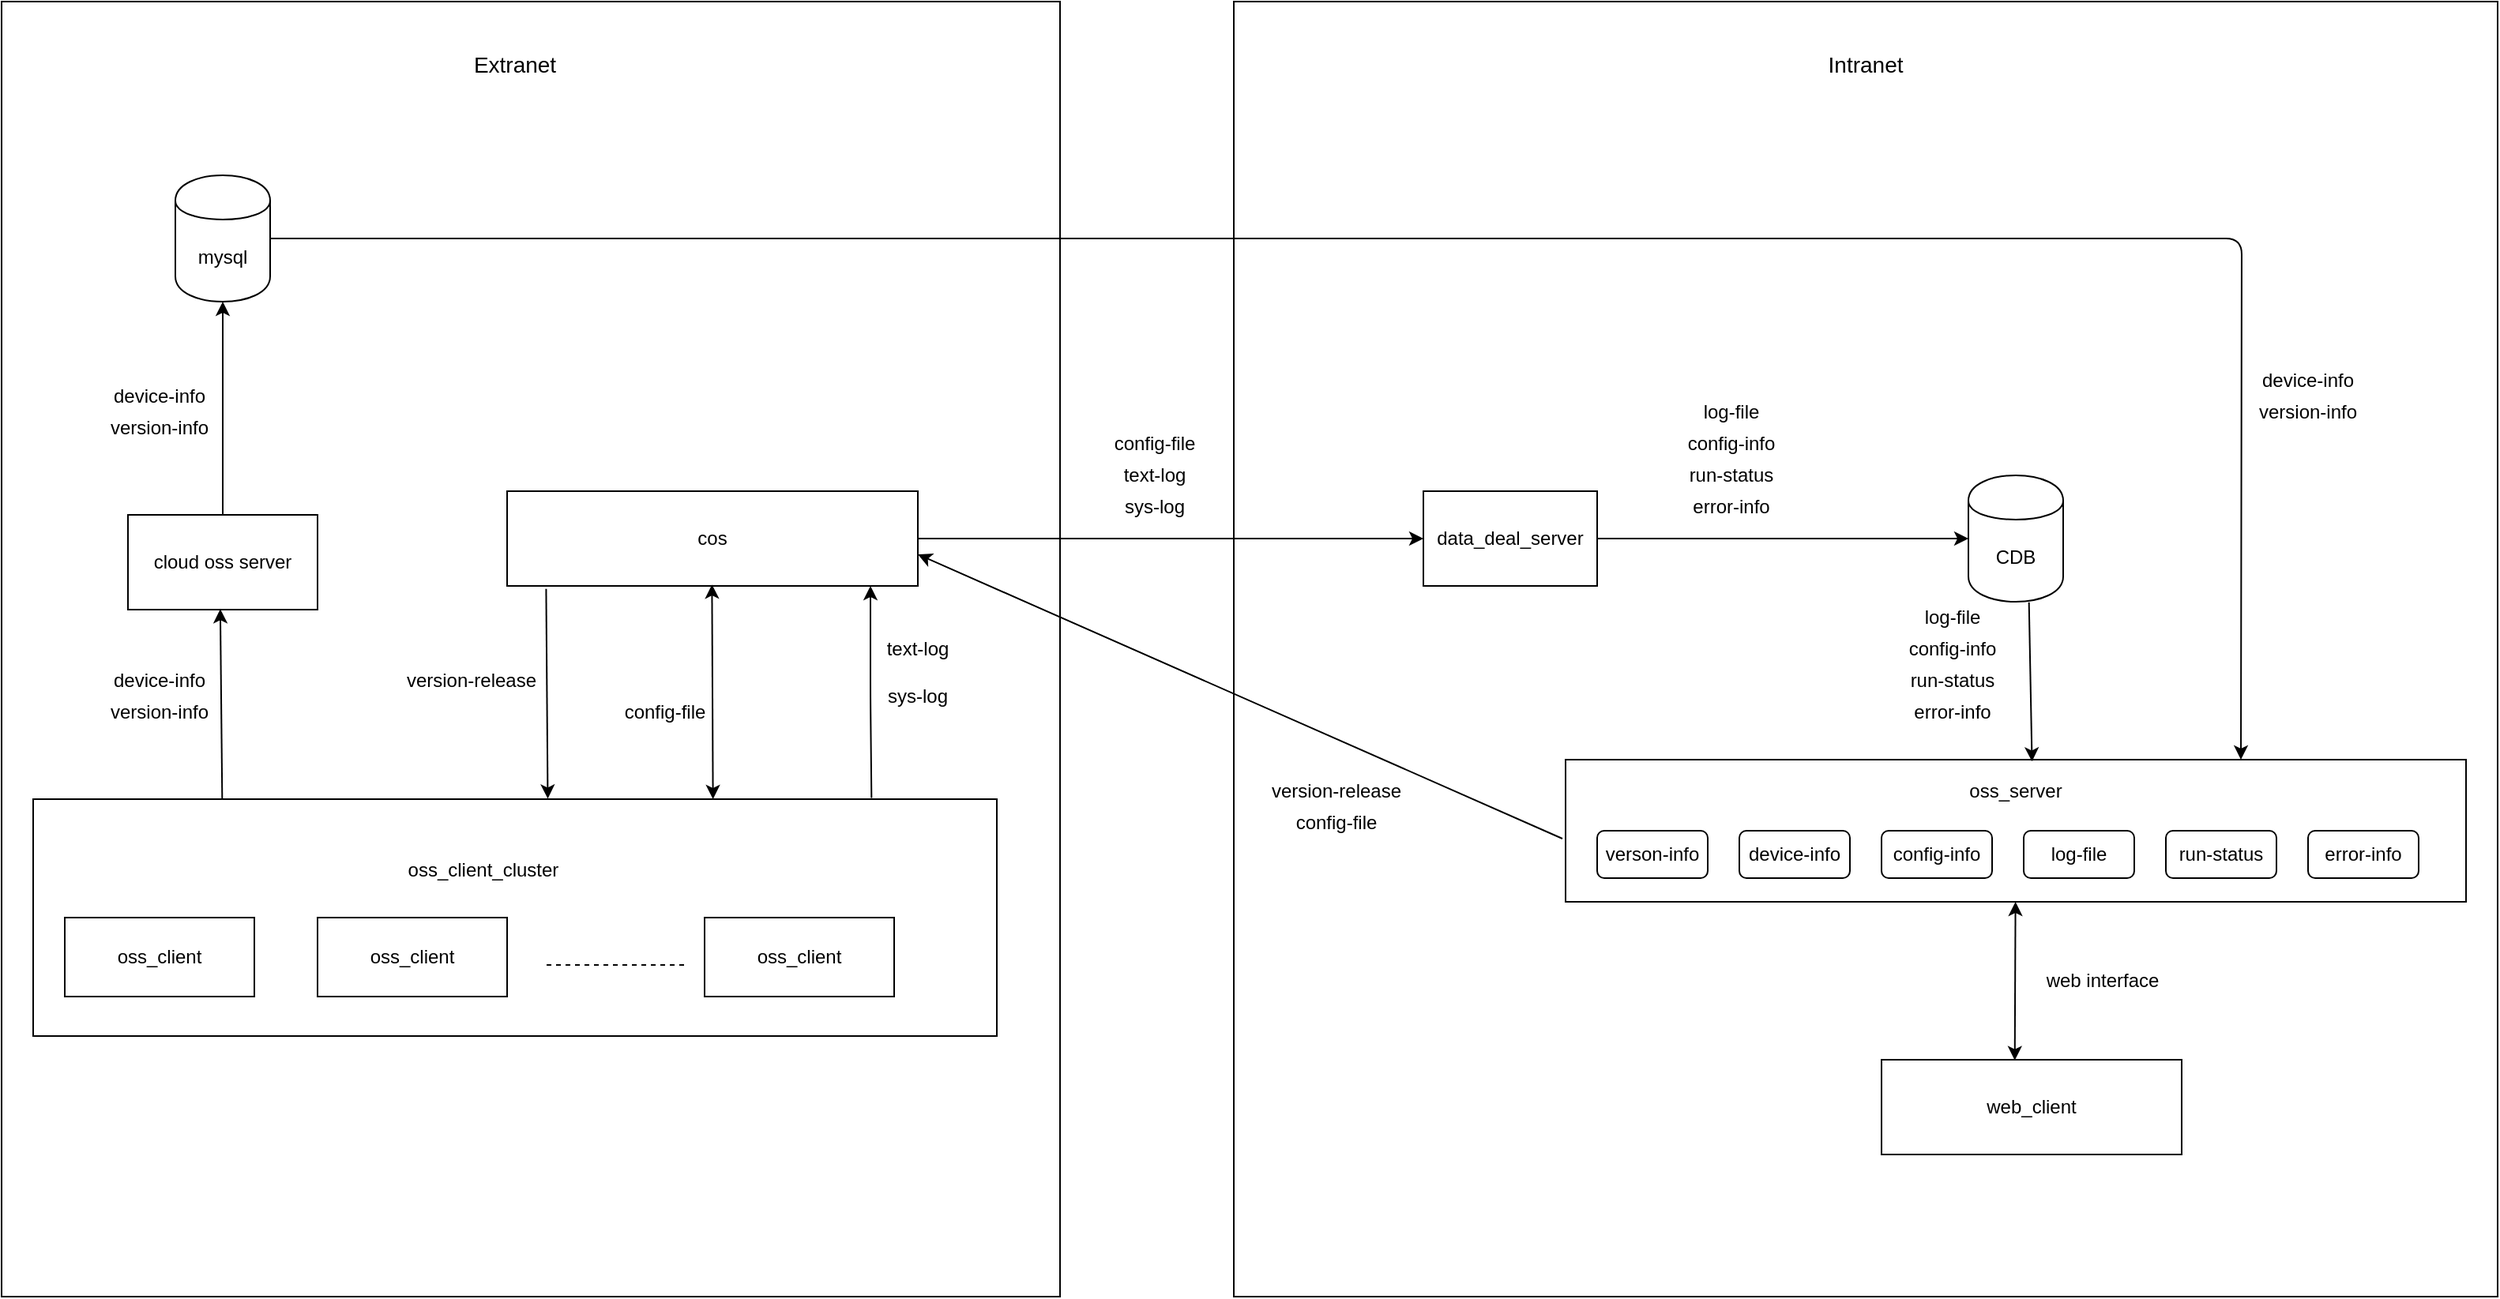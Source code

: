 <mxfile version="12.9.13" type="github">
  <diagram name="Page-1" id="b5b7bab2-c9e2-2cf4-8b2a-24fd1a2a6d21">
    <mxGraphModel dx="1425" dy="1239" grid="1" gridSize="10" guides="1" tooltips="1" connect="1" arrows="1" fold="1" page="1" pageScale="1" pageWidth="827" pageHeight="1169" background="#ffffff" math="0" shadow="0">
      <root>
        <mxCell id="0" />
        <mxCell id="1" parent="0" />
        <mxCell id="2EnLh_xssAPyPzixqsfc-40" value="" style="rounded=0;whiteSpace=wrap;html=1;strokeColor=#000000;" vertex="1" parent="1">
          <mxGeometry x="880" y="370" width="670" height="820" as="geometry" />
        </mxCell>
        <mxCell id="2EnLh_xssAPyPzixqsfc-41" value="cos" style="rounded=0;whiteSpace=wrap;html=1;" vertex="1" parent="1">
          <mxGeometry x="1200" y="680" width="260" height="60" as="geometry" />
        </mxCell>
        <mxCell id="2EnLh_xssAPyPzixqsfc-42" value="cloud oss server" style="rounded=0;whiteSpace=wrap;html=1;" vertex="1" parent="1">
          <mxGeometry x="960" y="695" width="120" height="60" as="geometry" />
        </mxCell>
        <mxCell id="2EnLh_xssAPyPzixqsfc-43" value="mysql" style="shape=cylinder;whiteSpace=wrap;html=1;boundedLbl=1;backgroundOutline=1;" vertex="1" parent="1">
          <mxGeometry x="990" y="480" width="60" height="80" as="geometry" />
        </mxCell>
        <mxCell id="2EnLh_xssAPyPzixqsfc-44" value="" style="rounded=0;whiteSpace=wrap;html=1;strokeColor=#000000;" vertex="1" parent="1">
          <mxGeometry x="900" y="875" width="610" height="150" as="geometry" />
        </mxCell>
        <mxCell id="2EnLh_xssAPyPzixqsfc-47" value="" style="endArrow=none;dashed=1;html=1;" edge="1" parent="1">
          <mxGeometry width="50" height="50" relative="1" as="geometry">
            <mxPoint x="1225" y="980.0" as="sourcePoint" />
            <mxPoint x="1315" y="980.0" as="targetPoint" />
          </mxGeometry>
        </mxCell>
        <mxCell id="2EnLh_xssAPyPzixqsfc-55" value="oss_client_cluster" style="text;html=1;strokeColor=none;fillColor=none;align=center;verticalAlign=middle;whiteSpace=wrap;rounded=0;" vertex="1" parent="1">
          <mxGeometry x="1130" y="910" width="110" height="20" as="geometry" />
        </mxCell>
        <mxCell id="2EnLh_xssAPyPzixqsfc-60" value="&lt;span style=&quot;font-family: &amp;#34;microsoft yahei&amp;#34; , &amp;#34;arial&amp;#34; , &amp;#34;helvetica&amp;#34; , sans-serif ; font-size: 14px ; text-align: left&quot;&gt;Extranet&lt;/span&gt;" style="text;html=1;strokeColor=none;fillColor=none;align=center;verticalAlign=middle;whiteSpace=wrap;rounded=0;" vertex="1" parent="1">
          <mxGeometry x="1185" y="400" width="40" height="20" as="geometry" />
        </mxCell>
        <mxCell id="2EnLh_xssAPyPzixqsfc-69" value="" style="rounded=0;whiteSpace=wrap;html=1;strokeColor=#000000;" vertex="1" parent="1">
          <mxGeometry x="1660" y="370" width="800" height="820" as="geometry" />
        </mxCell>
        <mxCell id="2EnLh_xssAPyPzixqsfc-70" value="&lt;span style=&quot;font-family: &amp;#34;microsoft yahei&amp;#34; , &amp;#34;arial&amp;#34; , &amp;#34;helvetica&amp;#34; , sans-serif ; font-size: 14px ; text-align: left&quot;&gt;Intranet&lt;/span&gt;" style="text;html=1;strokeColor=none;fillColor=none;align=center;verticalAlign=middle;whiteSpace=wrap;rounded=0;" vertex="1" parent="1">
          <mxGeometry x="2040" y="400" width="40" height="20" as="geometry" />
        </mxCell>
        <mxCell id="2EnLh_xssAPyPzixqsfc-72" style="edgeStyle=orthogonalEdgeStyle;rounded=0;orthogonalLoop=1;jettySize=auto;html=1;exitX=0.5;exitY=1;exitDx=0;exitDy=0;strokeColor=#000000;" edge="1" parent="1">
          <mxGeometry relative="1" as="geometry">
            <mxPoint x="1465" y="785" as="sourcePoint" />
            <mxPoint x="1465" y="785" as="targetPoint" />
          </mxGeometry>
        </mxCell>
        <mxCell id="2EnLh_xssAPyPzixqsfc-78" value="data_deal_server" style="rounded=0;whiteSpace=wrap;html=1;strokeColor=#000000;" vertex="1" parent="1">
          <mxGeometry x="1780" y="680" width="110" height="60" as="geometry" />
        </mxCell>
        <mxCell id="2EnLh_xssAPyPzixqsfc-79" value="" style="endArrow=classic;html=1;strokeColor=#000000;exitX=1;exitY=0.5;exitDx=0;exitDy=0;" edge="1" parent="1" source="2EnLh_xssAPyPzixqsfc-41" target="2EnLh_xssAPyPzixqsfc-78">
          <mxGeometry width="50" height="50" relative="1" as="geometry">
            <mxPoint x="1690" y="800" as="sourcePoint" />
            <mxPoint x="1740" y="750" as="targetPoint" />
          </mxGeometry>
        </mxCell>
        <mxCell id="2EnLh_xssAPyPzixqsfc-81" value="CDB" style="shape=cylinder;whiteSpace=wrap;html=1;boundedLbl=1;backgroundOutline=1;strokeColor=#000000;" vertex="1" parent="1">
          <mxGeometry x="2125" y="670" width="60" height="80" as="geometry" />
        </mxCell>
        <mxCell id="2EnLh_xssAPyPzixqsfc-82" value="" style="rounded=0;whiteSpace=wrap;html=1;strokeColor=#000000;" vertex="1" parent="1">
          <mxGeometry x="1870" y="850" width="570" height="90" as="geometry" />
        </mxCell>
        <mxCell id="2EnLh_xssAPyPzixqsfc-84" value="verson-info" style="rounded=1;whiteSpace=wrap;html=1;strokeColor=#000000;" vertex="1" parent="1">
          <mxGeometry x="1890" y="895" width="70" height="30" as="geometry" />
        </mxCell>
        <mxCell id="2EnLh_xssAPyPzixqsfc-90" value="device-info" style="rounded=1;whiteSpace=wrap;html=1;strokeColor=#000000;" vertex="1" parent="1">
          <mxGeometry x="1980" y="895" width="70" height="30" as="geometry" />
        </mxCell>
        <mxCell id="2EnLh_xssAPyPzixqsfc-91" value="config-info" style="rounded=1;whiteSpace=wrap;html=1;strokeColor=#000000;" vertex="1" parent="1">
          <mxGeometry x="2070" y="895" width="70" height="30" as="geometry" />
        </mxCell>
        <mxCell id="2EnLh_xssAPyPzixqsfc-92" value="log-file" style="rounded=1;whiteSpace=wrap;html=1;strokeColor=#000000;" vertex="1" parent="1">
          <mxGeometry x="2160" y="895" width="70" height="30" as="geometry" />
        </mxCell>
        <mxCell id="2EnLh_xssAPyPzixqsfc-93" value="run-status" style="rounded=1;whiteSpace=wrap;html=1;strokeColor=#000000;" vertex="1" parent="1">
          <mxGeometry x="2250" y="895" width="70" height="30" as="geometry" />
        </mxCell>
        <mxCell id="2EnLh_xssAPyPzixqsfc-94" value="error-info" style="rounded=1;whiteSpace=wrap;html=1;strokeColor=#000000;" vertex="1" parent="1">
          <mxGeometry x="2340" y="895" width="70" height="30" as="geometry" />
        </mxCell>
        <mxCell id="2EnLh_xssAPyPzixqsfc-112" value="web_client" style="rounded=0;whiteSpace=wrap;html=1;strokeColor=#000000;" vertex="1" parent="1">
          <mxGeometry x="2070" y="1040" width="190" height="60" as="geometry" />
        </mxCell>
        <mxCell id="2EnLh_xssAPyPzixqsfc-114" value="" style="endArrow=classic;startArrow=classic;html=1;strokeColor=#000000;exitX=0.444;exitY=0.006;exitDx=0;exitDy=0;exitPerimeter=0;" edge="1" parent="1" source="2EnLh_xssAPyPzixqsfc-112" target="2EnLh_xssAPyPzixqsfc-82">
          <mxGeometry width="50" height="50" relative="1" as="geometry">
            <mxPoint x="2156.2" y="1041.26" as="sourcePoint" />
            <mxPoint x="2153.8" y="965" as="targetPoint" />
          </mxGeometry>
        </mxCell>
        <mxCell id="2EnLh_xssAPyPzixqsfc-115" value="web interface" style="text;html=1;strokeColor=none;fillColor=none;align=center;verticalAlign=middle;whiteSpace=wrap;rounded=0;" vertex="1" parent="1">
          <mxGeometry x="2160" y="980" width="100" height="20" as="geometry" />
        </mxCell>
        <mxCell id="2EnLh_xssAPyPzixqsfc-116" value="" style="endArrow=classic;html=1;strokeColor=#000000;exitX=1;exitY=0.5;exitDx=0;exitDy=0;" edge="1" parent="1" source="2EnLh_xssAPyPzixqsfc-78" target="2EnLh_xssAPyPzixqsfc-81">
          <mxGeometry width="50" height="50" relative="1" as="geometry">
            <mxPoint x="1670" y="890" as="sourcePoint" />
            <mxPoint x="1720" y="840" as="targetPoint" />
          </mxGeometry>
        </mxCell>
        <mxCell id="2EnLh_xssAPyPzixqsfc-144" value="oss_server" style="text;html=1;strokeColor=none;fillColor=none;align=center;verticalAlign=middle;whiteSpace=wrap;rounded=0;" vertex="1" parent="1">
          <mxGeometry x="2135" y="860" width="40" height="20" as="geometry" />
        </mxCell>
        <mxCell id="2EnLh_xssAPyPzixqsfc-147" value="" style="endArrow=classic;html=1;strokeColor=#000000;entryX=1;entryY=0.667;entryDx=0;entryDy=0;entryPerimeter=0;" edge="1" parent="1" target="2EnLh_xssAPyPzixqsfc-41">
          <mxGeometry width="50" height="50" relative="1" as="geometry">
            <mxPoint x="1868" y="900" as="sourcePoint" />
            <mxPoint x="1804.93" y="860.3" as="targetPoint" />
          </mxGeometry>
        </mxCell>
        <mxCell id="2EnLh_xssAPyPzixqsfc-151" value="" style="endArrow=classic;html=1;strokeColor=#000000;exitX=0.639;exitY=1.005;exitDx=0;exitDy=0;exitPerimeter=0;entryX=0.518;entryY=0.013;entryDx=0;entryDy=0;entryPerimeter=0;" edge="1" parent="1" source="2EnLh_xssAPyPzixqsfc-81" target="2EnLh_xssAPyPzixqsfc-82">
          <mxGeometry width="50" height="50" relative="1" as="geometry">
            <mxPoint x="1970" y="730" as="sourcePoint" />
            <mxPoint x="2020" y="680" as="targetPoint" />
          </mxGeometry>
        </mxCell>
        <mxCell id="2EnLh_xssAPyPzixqsfc-156" value="" style="endArrow=classic;html=1;strokeColor=#000000;entryX=0.487;entryY=0.994;entryDx=0;entryDy=0;entryPerimeter=0;" edge="1" parent="1" target="2EnLh_xssAPyPzixqsfc-42">
          <mxGeometry width="50" height="50" relative="1" as="geometry">
            <mxPoint x="1019.66" y="875.0" as="sourcePoint" />
            <mxPoint x="1019.66" y="787" as="targetPoint" />
          </mxGeometry>
        </mxCell>
        <mxCell id="2EnLh_xssAPyPzixqsfc-157" value="oss_client" style="rounded=0;whiteSpace=wrap;html=1;strokeColor=#000000;" vertex="1" parent="1">
          <mxGeometry x="920" y="950" width="120" height="50" as="geometry" />
        </mxCell>
        <mxCell id="2EnLh_xssAPyPzixqsfc-158" value="oss_client" style="rounded=0;whiteSpace=wrap;html=1;strokeColor=#000000;" vertex="1" parent="1">
          <mxGeometry x="1080" y="950" width="120" height="50" as="geometry" />
        </mxCell>
        <mxCell id="2EnLh_xssAPyPzixqsfc-159" value="oss_client" style="rounded=0;whiteSpace=wrap;html=1;strokeColor=#000000;" vertex="1" parent="1">
          <mxGeometry x="1325" y="950" width="120" height="50" as="geometry" />
        </mxCell>
        <mxCell id="2EnLh_xssAPyPzixqsfc-160" value="device-info" style="text;html=1;strokeColor=none;fillColor=none;align=center;verticalAlign=middle;whiteSpace=wrap;rounded=0;" vertex="1" parent="1">
          <mxGeometry x="940" y="790" width="80" height="20" as="geometry" />
        </mxCell>
        <mxCell id="2EnLh_xssAPyPzixqsfc-161" value="version-info" style="text;html=1;strokeColor=none;fillColor=none;align=center;verticalAlign=middle;whiteSpace=wrap;rounded=0;" vertex="1" parent="1">
          <mxGeometry x="940" y="810" width="80" height="20" as="geometry" />
        </mxCell>
        <mxCell id="2EnLh_xssAPyPzixqsfc-162" value="config-file" style="text;html=1;strokeColor=none;fillColor=none;align=center;verticalAlign=middle;whiteSpace=wrap;rounded=0;" vertex="1" parent="1">
          <mxGeometry x="1260" y="810" width="80" height="20" as="geometry" />
        </mxCell>
        <mxCell id="2EnLh_xssAPyPzixqsfc-163" value="text-log" style="text;html=1;strokeColor=none;fillColor=none;align=center;verticalAlign=middle;whiteSpace=wrap;rounded=0;" vertex="1" parent="1">
          <mxGeometry x="1420" y="765" width="80" height="30" as="geometry" />
        </mxCell>
        <mxCell id="2EnLh_xssAPyPzixqsfc-164" value="sys-log" style="text;html=1;strokeColor=none;fillColor=none;align=center;verticalAlign=middle;whiteSpace=wrap;rounded=0;" vertex="1" parent="1">
          <mxGeometry x="1420" y="800" width="80" height="20" as="geometry" />
        </mxCell>
        <mxCell id="2EnLh_xssAPyPzixqsfc-165" value="version-release" style="text;html=1;strokeColor=none;fillColor=none;align=center;verticalAlign=middle;whiteSpace=wrap;rounded=0;" vertex="1" parent="1">
          <mxGeometry x="1130" y="785" width="95" height="30" as="geometry" />
        </mxCell>
        <mxCell id="2EnLh_xssAPyPzixqsfc-167" value="" style="endArrow=classic;html=1;strokeColor=#000000;exitX=0.095;exitY=1.032;exitDx=0;exitDy=0;exitPerimeter=0;entryX=0.534;entryY=-0.002;entryDx=0;entryDy=0;entryPerimeter=0;" edge="1" parent="1" source="2EnLh_xssAPyPzixqsfc-41" target="2EnLh_xssAPyPzixqsfc-44">
          <mxGeometry width="50" height="50" relative="1" as="geometry">
            <mxPoint x="1390" y="670" as="sourcePoint" />
            <mxPoint x="1195" y="755" as="targetPoint" />
          </mxGeometry>
        </mxCell>
        <mxCell id="2EnLh_xssAPyPzixqsfc-174" value="" style="endArrow=classic;startArrow=classic;html=1;strokeColor=#000000;exitX=0.624;exitY=0.006;exitDx=0;exitDy=0;exitPerimeter=0;" edge="1" parent="1">
          <mxGeometry width="50" height="50" relative="1" as="geometry">
            <mxPoint x="1330.32" y="875" as="sourcePoint" />
            <mxPoint x="1329.681" y="739.1" as="targetPoint" />
          </mxGeometry>
        </mxCell>
        <mxCell id="2EnLh_xssAPyPzixqsfc-176" value="" style="endArrow=classic;html=1;strokeColor=#000000;exitX=0.706;exitY=-0.005;exitDx=0;exitDy=0;entryX=0.5;entryY=1;entryDx=0;entryDy=0;exitPerimeter=0;" edge="1" parent="1">
          <mxGeometry width="50" height="50" relative="1" as="geometry">
            <mxPoint x="1430.66" y="874.25" as="sourcePoint" />
            <mxPoint x="1430.0" y="740" as="targetPoint" />
            <Array as="points">
              <mxPoint x="1430.0" y="810" />
            </Array>
          </mxGeometry>
        </mxCell>
        <mxCell id="2EnLh_xssAPyPzixqsfc-177" value="text-log" style="text;html=1;strokeColor=none;fillColor=none;align=center;verticalAlign=middle;whiteSpace=wrap;rounded=0;" vertex="1" parent="1">
          <mxGeometry x="1570" y="655" width="80" height="30" as="geometry" />
        </mxCell>
        <mxCell id="2EnLh_xssAPyPzixqsfc-178" value="sys-log" style="text;html=1;strokeColor=none;fillColor=none;align=center;verticalAlign=middle;whiteSpace=wrap;rounded=0;" vertex="1" parent="1">
          <mxGeometry x="1570" y="680" width="80" height="20" as="geometry" />
        </mxCell>
        <mxCell id="2EnLh_xssAPyPzixqsfc-179" value="error-info" style="text;html=1;strokeColor=none;fillColor=none;align=center;verticalAlign=middle;whiteSpace=wrap;rounded=0;" vertex="1" parent="1">
          <mxGeometry x="1940" y="680" width="70" height="20" as="geometry" />
        </mxCell>
        <mxCell id="2EnLh_xssAPyPzixqsfc-180" value="run-status" style="text;html=1;strokeColor=none;fillColor=none;align=center;verticalAlign=middle;whiteSpace=wrap;rounded=0;" vertex="1" parent="1">
          <mxGeometry x="1940" y="660" width="70" height="20" as="geometry" />
        </mxCell>
        <mxCell id="2EnLh_xssAPyPzixqsfc-181" value="version-release" style="text;html=1;strokeColor=none;fillColor=none;align=center;verticalAlign=middle;whiteSpace=wrap;rounded=0;" vertex="1" parent="1">
          <mxGeometry x="1680" y="860" width="90" height="20" as="geometry" />
        </mxCell>
        <mxCell id="2EnLh_xssAPyPzixqsfc-182" value="config-file" style="text;html=1;strokeColor=none;fillColor=none;align=center;verticalAlign=middle;whiteSpace=wrap;rounded=0;" vertex="1" parent="1">
          <mxGeometry x="1680" y="880" width="90" height="20" as="geometry" />
        </mxCell>
        <mxCell id="2EnLh_xssAPyPzixqsfc-183" value="config-file" style="text;html=1;strokeColor=none;fillColor=none;align=center;verticalAlign=middle;whiteSpace=wrap;rounded=0;" vertex="1" parent="1">
          <mxGeometry x="1570" y="640" width="80" height="20" as="geometry" />
        </mxCell>
        <mxCell id="2EnLh_xssAPyPzixqsfc-184" value="config-info" style="text;html=1;strokeColor=none;fillColor=none;align=center;verticalAlign=middle;whiteSpace=wrap;rounded=0;" vertex="1" parent="1">
          <mxGeometry x="1940" y="640" width="70" height="20" as="geometry" />
        </mxCell>
        <mxCell id="2EnLh_xssAPyPzixqsfc-185" value="device-info" style="text;html=1;strokeColor=none;fillColor=none;align=center;verticalAlign=middle;whiteSpace=wrap;rounded=0;" vertex="1" parent="1">
          <mxGeometry x="940" y="610" width="80" height="20" as="geometry" />
        </mxCell>
        <mxCell id="2EnLh_xssAPyPzixqsfc-186" value="version-info" style="text;html=1;strokeColor=none;fillColor=none;align=center;verticalAlign=middle;whiteSpace=wrap;rounded=0;" vertex="1" parent="1">
          <mxGeometry x="940" y="630" width="80" height="20" as="geometry" />
        </mxCell>
        <mxCell id="2EnLh_xssAPyPzixqsfc-187" value="device-info" style="text;html=1;strokeColor=none;fillColor=none;align=center;verticalAlign=middle;whiteSpace=wrap;rounded=0;" vertex="1" parent="1">
          <mxGeometry x="2300" y="600" width="80" height="20" as="geometry" />
        </mxCell>
        <mxCell id="2EnLh_xssAPyPzixqsfc-188" value="version-info" style="text;html=1;strokeColor=none;fillColor=none;align=center;verticalAlign=middle;whiteSpace=wrap;rounded=0;" vertex="1" parent="1">
          <mxGeometry x="2300" y="620" width="80" height="20" as="geometry" />
        </mxCell>
        <mxCell id="2EnLh_xssAPyPzixqsfc-190" value="log-file" style="text;html=1;strokeColor=none;fillColor=none;align=center;verticalAlign=middle;whiteSpace=wrap;rounded=0;" vertex="1" parent="1">
          <mxGeometry x="1940" y="620" width="70" height="20" as="geometry" />
        </mxCell>
        <mxCell id="2EnLh_xssAPyPzixqsfc-191" value="" style="endArrow=classic;html=1;strokeColor=#000000;entryX=0.5;entryY=1;entryDx=0;entryDy=0;" edge="1" parent="1" target="2EnLh_xssAPyPzixqsfc-43">
          <mxGeometry width="50" height="50" relative="1" as="geometry">
            <mxPoint x="1020" y="695" as="sourcePoint" />
            <mxPoint x="1070" y="645" as="targetPoint" />
          </mxGeometry>
        </mxCell>
        <mxCell id="2EnLh_xssAPyPzixqsfc-192" value="" style="endArrow=classic;html=1;strokeColor=#000000;exitX=1;exitY=0.5;exitDx=0;exitDy=0;entryX=0.75;entryY=0;entryDx=0;entryDy=0;" edge="1" parent="1" source="2EnLh_xssAPyPzixqsfc-43" target="2EnLh_xssAPyPzixqsfc-82">
          <mxGeometry width="50" height="50" relative="1" as="geometry">
            <mxPoint x="1650" y="690" as="sourcePoint" />
            <mxPoint x="1700" y="640" as="targetPoint" />
            <Array as="points">
              <mxPoint x="2298" y="520" />
            </Array>
          </mxGeometry>
        </mxCell>
        <mxCell id="2EnLh_xssAPyPzixqsfc-193" value="error-info" style="text;html=1;strokeColor=none;fillColor=none;align=center;verticalAlign=middle;whiteSpace=wrap;rounded=0;" vertex="1" parent="1">
          <mxGeometry x="2080" y="810" width="70" height="20" as="geometry" />
        </mxCell>
        <mxCell id="2EnLh_xssAPyPzixqsfc-194" value="run-status" style="text;html=1;strokeColor=none;fillColor=none;align=center;verticalAlign=middle;whiteSpace=wrap;rounded=0;" vertex="1" parent="1">
          <mxGeometry x="2080" y="790" width="70" height="20" as="geometry" />
        </mxCell>
        <mxCell id="2EnLh_xssAPyPzixqsfc-195" value="config-info" style="text;html=1;strokeColor=none;fillColor=none;align=center;verticalAlign=middle;whiteSpace=wrap;rounded=0;" vertex="1" parent="1">
          <mxGeometry x="2080" y="770" width="70" height="20" as="geometry" />
        </mxCell>
        <mxCell id="2EnLh_xssAPyPzixqsfc-196" value="log-file" style="text;html=1;strokeColor=none;fillColor=none;align=center;verticalAlign=middle;whiteSpace=wrap;rounded=0;" vertex="1" parent="1">
          <mxGeometry x="2080" y="750" width="70" height="20" as="geometry" />
        </mxCell>
      </root>
    </mxGraphModel>
  </diagram>
</mxfile>
